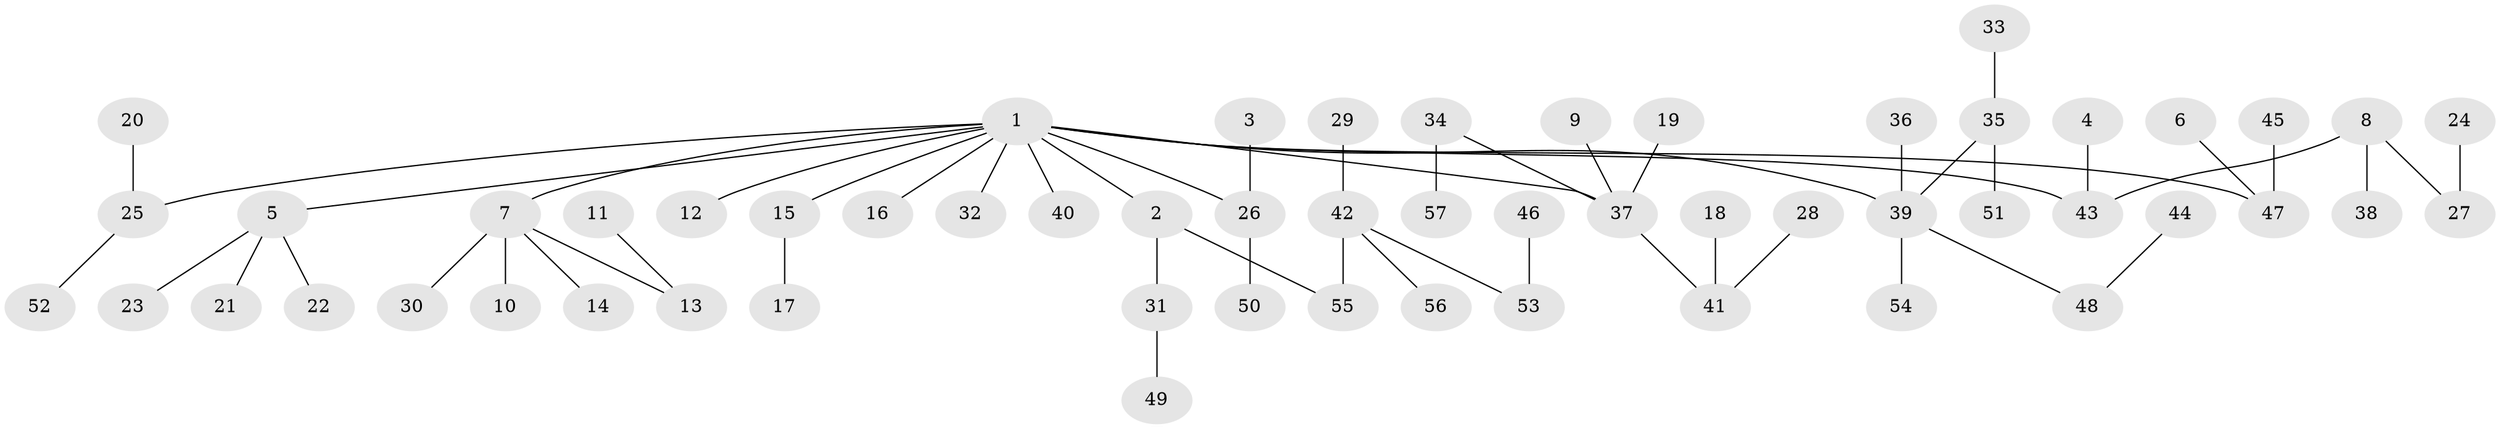 // original degree distribution, {5: 0.03508771929824561, 9: 0.008771929824561403, 7: 0.008771929824561403, 4: 0.07017543859649122, 2: 0.21052631578947367, 3: 0.14912280701754385, 1: 0.5175438596491229}
// Generated by graph-tools (version 1.1) at 2025/26/03/09/25 03:26:24]
// undirected, 57 vertices, 56 edges
graph export_dot {
graph [start="1"]
  node [color=gray90,style=filled];
  1;
  2;
  3;
  4;
  5;
  6;
  7;
  8;
  9;
  10;
  11;
  12;
  13;
  14;
  15;
  16;
  17;
  18;
  19;
  20;
  21;
  22;
  23;
  24;
  25;
  26;
  27;
  28;
  29;
  30;
  31;
  32;
  33;
  34;
  35;
  36;
  37;
  38;
  39;
  40;
  41;
  42;
  43;
  44;
  45;
  46;
  47;
  48;
  49;
  50;
  51;
  52;
  53;
  54;
  55;
  56;
  57;
  1 -- 2 [weight=1.0];
  1 -- 5 [weight=1.0];
  1 -- 7 [weight=1.0];
  1 -- 12 [weight=1.0];
  1 -- 15 [weight=1.0];
  1 -- 16 [weight=1.0];
  1 -- 25 [weight=1.0];
  1 -- 26 [weight=1.0];
  1 -- 32 [weight=1.0];
  1 -- 37 [weight=1.0];
  1 -- 39 [weight=1.0];
  1 -- 40 [weight=1.0];
  1 -- 43 [weight=1.0];
  1 -- 47 [weight=1.0];
  2 -- 31 [weight=1.0];
  2 -- 55 [weight=1.0];
  3 -- 26 [weight=1.0];
  4 -- 43 [weight=1.0];
  5 -- 21 [weight=1.0];
  5 -- 22 [weight=1.0];
  5 -- 23 [weight=1.0];
  6 -- 47 [weight=1.0];
  7 -- 10 [weight=1.0];
  7 -- 13 [weight=1.0];
  7 -- 14 [weight=1.0];
  7 -- 30 [weight=1.0];
  8 -- 27 [weight=1.0];
  8 -- 38 [weight=1.0];
  8 -- 43 [weight=1.0];
  9 -- 37 [weight=1.0];
  11 -- 13 [weight=1.0];
  15 -- 17 [weight=1.0];
  18 -- 41 [weight=1.0];
  19 -- 37 [weight=1.0];
  20 -- 25 [weight=1.0];
  24 -- 27 [weight=1.0];
  25 -- 52 [weight=1.0];
  26 -- 50 [weight=1.0];
  28 -- 41 [weight=1.0];
  29 -- 42 [weight=1.0];
  31 -- 49 [weight=1.0];
  33 -- 35 [weight=1.0];
  34 -- 37 [weight=1.0];
  34 -- 57 [weight=1.0];
  35 -- 39 [weight=1.0];
  35 -- 51 [weight=1.0];
  36 -- 39 [weight=1.0];
  37 -- 41 [weight=1.0];
  39 -- 48 [weight=1.0];
  39 -- 54 [weight=1.0];
  42 -- 53 [weight=1.0];
  42 -- 55 [weight=1.0];
  42 -- 56 [weight=1.0];
  44 -- 48 [weight=1.0];
  45 -- 47 [weight=1.0];
  46 -- 53 [weight=1.0];
}
